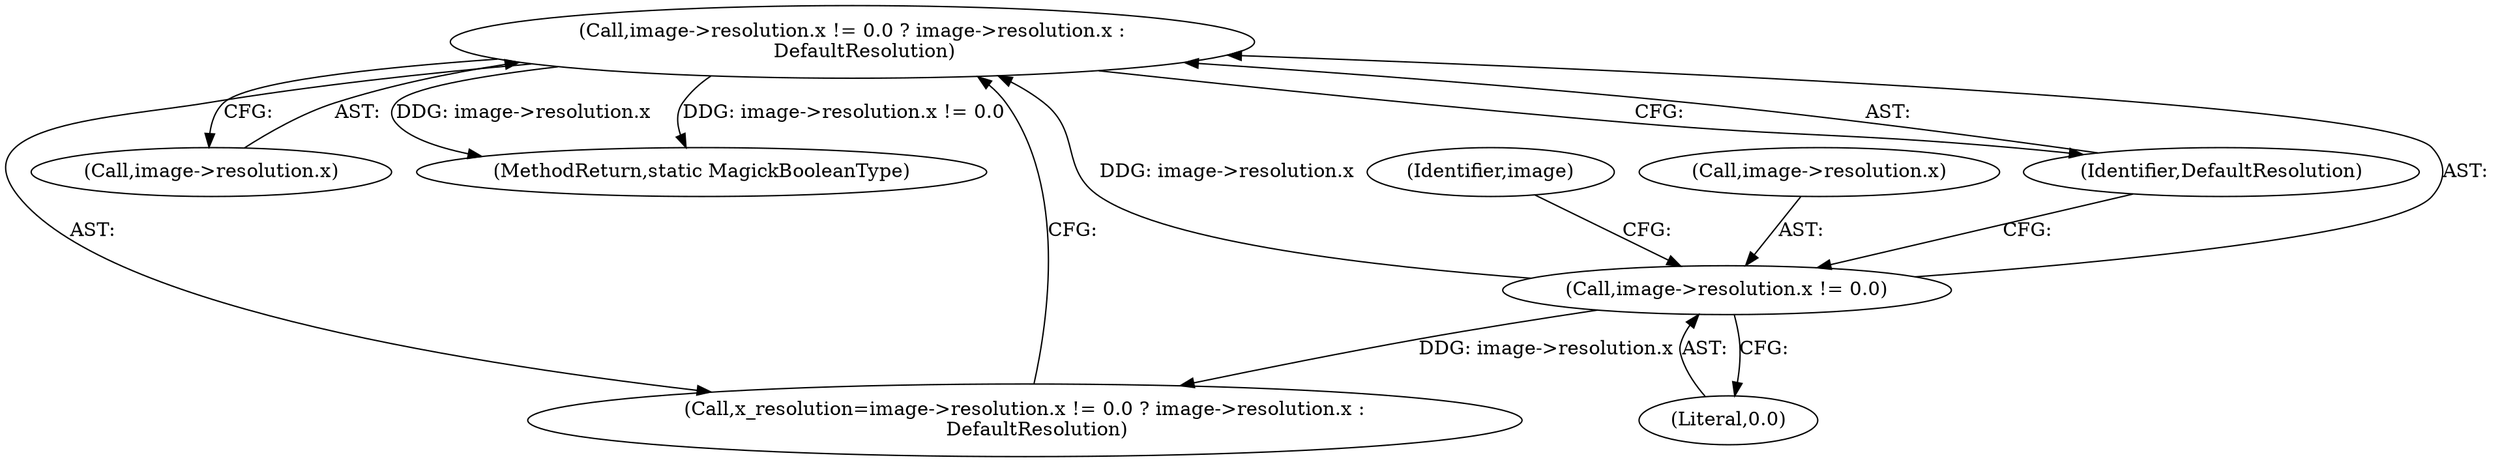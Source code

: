 digraph "0_ImageMagick_0f6fc2d5bf8f500820c3dbcf0d23ee14f2d9f734_4@pointer" {
"1000361" [label="(Call,image->resolution.x != 0.0 ? image->resolution.x :\n    DefaultResolution)"];
"1000362" [label="(Call,image->resolution.x != 0.0)"];
"1000374" [label="(Identifier,DefaultResolution)"];
"1000371" [label="(Identifier,image)"];
"1000369" [label="(Call,image->resolution.x)"];
"1001940" [label="(MethodReturn,static MagickBooleanType)"];
"1000368" [label="(Literal,0.0)"];
"1000361" [label="(Call,image->resolution.x != 0.0 ? image->resolution.x :\n    DefaultResolution)"];
"1000359" [label="(Call,x_resolution=image->resolution.x != 0.0 ? image->resolution.x :\n    DefaultResolution)"];
"1000363" [label="(Call,image->resolution.x)"];
"1000362" [label="(Call,image->resolution.x != 0.0)"];
"1000361" -> "1000359"  [label="AST: "];
"1000361" -> "1000369"  [label="CFG: "];
"1000361" -> "1000374"  [label="CFG: "];
"1000362" -> "1000361"  [label="AST: "];
"1000369" -> "1000361"  [label="AST: "];
"1000374" -> "1000361"  [label="AST: "];
"1000359" -> "1000361"  [label="CFG: "];
"1000361" -> "1001940"  [label="DDG: image->resolution.x"];
"1000361" -> "1001940"  [label="DDG: image->resolution.x != 0.0"];
"1000362" -> "1000361"  [label="DDG: image->resolution.x"];
"1000362" -> "1000368"  [label="CFG: "];
"1000363" -> "1000362"  [label="AST: "];
"1000368" -> "1000362"  [label="AST: "];
"1000371" -> "1000362"  [label="CFG: "];
"1000374" -> "1000362"  [label="CFG: "];
"1000362" -> "1000359"  [label="DDG: image->resolution.x"];
}
